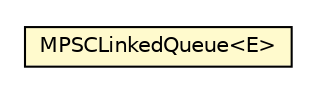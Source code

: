 #!/usr/local/bin/dot
#
# Class diagram 
# Generated by UMLGraph version R5_6-24-gf6e263 (http://www.umlgraph.org/)
#

digraph G {
	edge [fontname="Helvetica",fontsize=10,labelfontname="Helvetica",labelfontsize=10];
	node [fontname="Helvetica",fontsize=10,shape=plaintext];
	nodesep=0.25;
	ranksep=0.5;
	// com.orientechnologies.orient.core.storage.cache.chm.writequeue.MPSCLinkedQueue<E>
	c1320844 [label=<<table title="com.orientechnologies.orient.core.storage.cache.chm.writequeue.MPSCLinkedQueue" border="0" cellborder="1" cellspacing="0" cellpadding="2" port="p" bgcolor="lemonChiffon" href="./MPSCLinkedQueue.html">
		<tr><td><table border="0" cellspacing="0" cellpadding="1">
<tr><td align="center" balign="center"> MPSCLinkedQueue&lt;E&gt; </td></tr>
		</table></td></tr>
		</table>>, URL="./MPSCLinkedQueue.html", fontname="Helvetica", fontcolor="black", fontsize=10.0];
}

